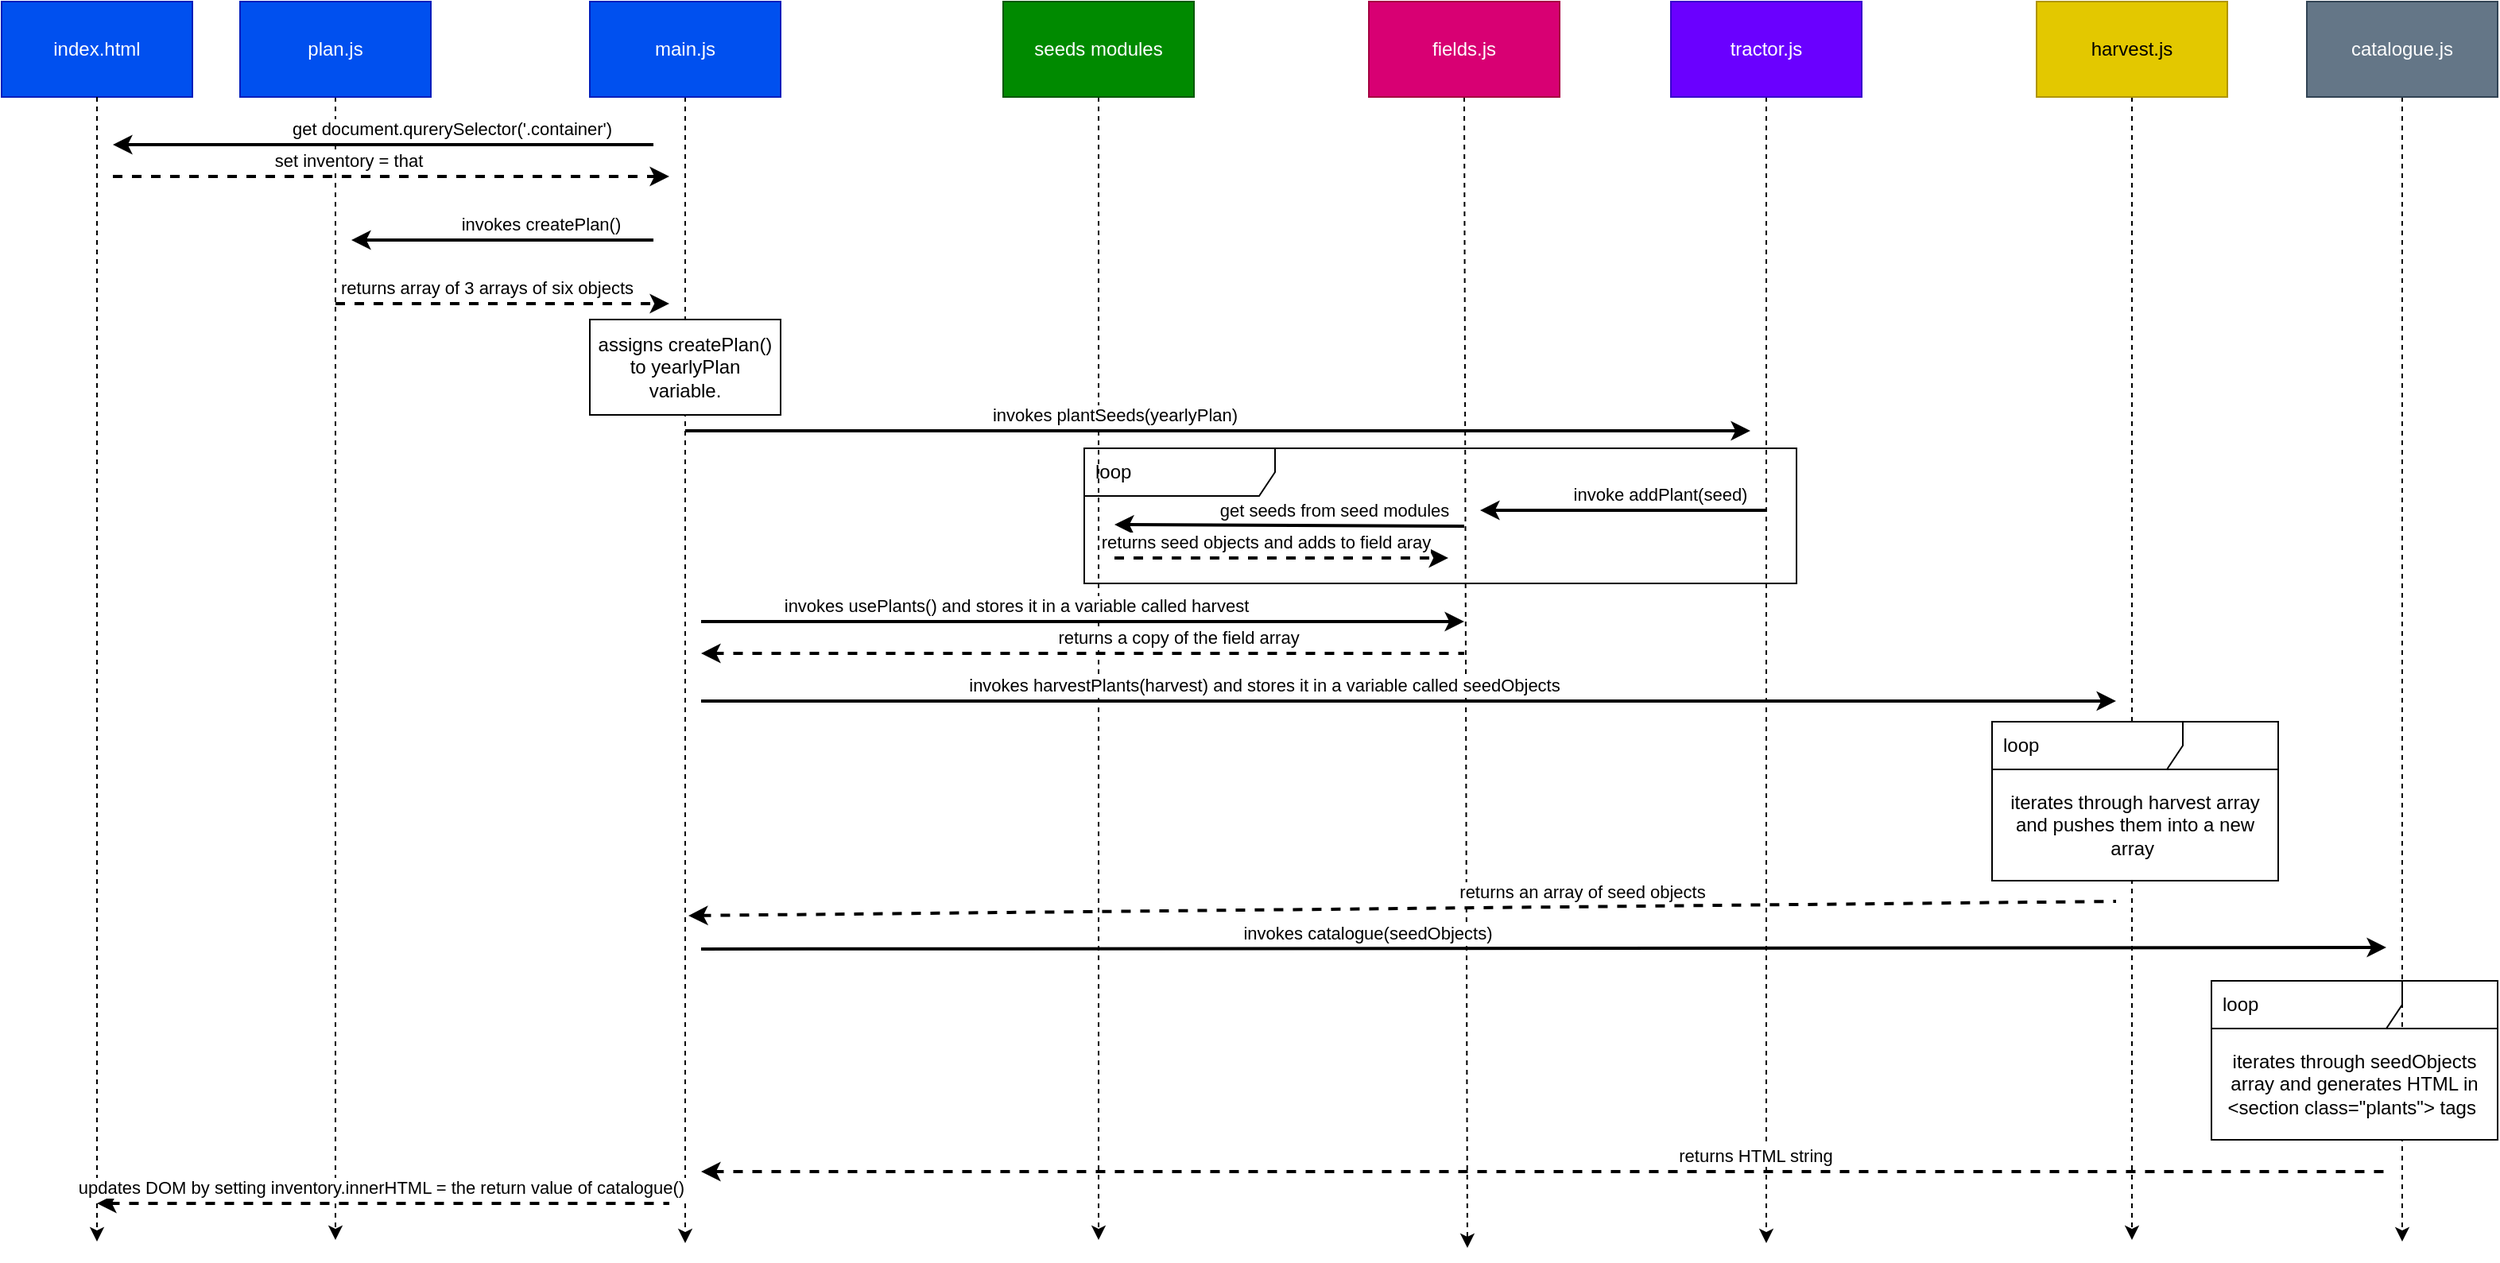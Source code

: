 <mxfile>
    <diagram id="iJGw4jsReiEw2UTPGHEi" name="Page-1">
        <mxGraphModel dx="3499" dy="1139" grid="0" gridSize="10" guides="1" tooltips="1" connect="1" arrows="1" fold="1" page="1" pageScale="1" pageWidth="850" pageHeight="1100" math="0" shadow="0">
            <root>
                <mxCell id="0"/>
                <mxCell id="1" parent="0"/>
                <mxCell id="63" value="" style="group" parent="1" vertex="1" connectable="0">
                    <mxGeometry x="-49" y="351" width="448" height="85" as="geometry"/>
                </mxCell>
                <mxCell id="64" value="loop" style="shape=umlFrame;whiteSpace=wrap;html=1;width=120;height=30;boundedLbl=1;verticalAlign=middle;align=left;spacingLeft=5;" parent="63" vertex="1">
                    <mxGeometry width="448" height="85" as="geometry"/>
                </mxCell>
                <mxCell id="11" style="edgeStyle=none;html=1;exitX=0.5;exitY=1;exitDx=0;exitDy=0;dashed=1;" parent="1" source="2" edge="1">
                    <mxGeometry relative="1" as="geometry">
                        <mxPoint x="-300" y="851" as="targetPoint"/>
                    </mxGeometry>
                </mxCell>
                <mxCell id="2" value="main.js" style="whiteSpace=wrap;html=1;fillColor=#0050ef;fontColor=#ffffff;strokeColor=#001DBC;" parent="1" vertex="1">
                    <mxGeometry x="-360" y="70" width="120" height="60" as="geometry"/>
                </mxCell>
                <mxCell id="14" style="edgeStyle=none;html=1;exitX=0.5;exitY=1;exitDx=0;exitDy=0;dashed=1;" parent="1" source="3" edge="1">
                    <mxGeometry relative="1" as="geometry">
                        <mxPoint x="192" y="854" as="targetPoint"/>
                    </mxGeometry>
                </mxCell>
                <mxCell id="3" value="fields.js" style="whiteSpace=wrap;html=1;fillColor=#d80073;fontColor=#ffffff;strokeColor=#A50040;" parent="1" vertex="1">
                    <mxGeometry x="130" y="70" width="120" height="60" as="geometry"/>
                </mxCell>
                <mxCell id="15" style="edgeStyle=none;html=1;exitX=0.5;exitY=1;exitDx=0;exitDy=0;dashed=1;" parent="1" source="4" edge="1">
                    <mxGeometry relative="1" as="geometry">
                        <mxPoint x="380" y="851" as="targetPoint"/>
                    </mxGeometry>
                </mxCell>
                <mxCell id="4" value="tractor.js" style="whiteSpace=wrap;html=1;fillColor=#6a00ff;fontColor=#ffffff;strokeColor=#3700CC;" parent="1" vertex="1">
                    <mxGeometry x="320" y="70" width="120" height="60" as="geometry"/>
                </mxCell>
                <mxCell id="16" style="edgeStyle=none;html=1;exitX=0.5;exitY=1;exitDx=0;exitDy=0;dashed=1;" parent="1" source="5" edge="1">
                    <mxGeometry relative="1" as="geometry">
                        <mxPoint x="610" y="849" as="targetPoint"/>
                    </mxGeometry>
                </mxCell>
                <mxCell id="5" value="harvest.js" style="whiteSpace=wrap;html=1;fillColor=#e3c800;fontColor=#000000;strokeColor=#B09500;" parent="1" vertex="1">
                    <mxGeometry x="550" y="70" width="120" height="60" as="geometry"/>
                </mxCell>
                <mxCell id="17" style="edgeStyle=none;html=1;exitX=0.5;exitY=1;exitDx=0;exitDy=0;dashed=1;" parent="1" source="6" edge="1">
                    <mxGeometry relative="1" as="geometry">
                        <mxPoint x="780" y="850" as="targetPoint"/>
                    </mxGeometry>
                </mxCell>
                <mxCell id="6" value="catalogue.js" style="whiteSpace=wrap;html=1;fillColor=#647687;fontColor=#ffffff;strokeColor=#314354;" parent="1" vertex="1">
                    <mxGeometry x="720" y="70" width="120" height="60" as="geometry"/>
                </mxCell>
                <mxCell id="12" style="edgeStyle=none;html=1;exitX=0.5;exitY=1;exitDx=0;exitDy=0;dashed=1;" parent="1" source="7" edge="1">
                    <mxGeometry relative="1" as="geometry">
                        <mxPoint x="-520" y="849" as="targetPoint"/>
                    </mxGeometry>
                </mxCell>
                <mxCell id="7" value="plan.js" style="whiteSpace=wrap;html=1;fillColor=#0050ef;fontColor=#ffffff;strokeColor=#001DBC;" parent="1" vertex="1">
                    <mxGeometry x="-580" y="70" width="120" height="60" as="geometry"/>
                </mxCell>
                <mxCell id="13" style="edgeStyle=none;html=1;exitX=0.5;exitY=1;exitDx=0;exitDy=0;dashed=1;" parent="1" source="10" edge="1">
                    <mxGeometry relative="1" as="geometry">
                        <mxPoint x="-40" y="849" as="targetPoint"/>
                    </mxGeometry>
                </mxCell>
                <mxCell id="10" value="seeds modules" style="whiteSpace=wrap;html=1;fillColor=#008a00;fontColor=#ffffff;strokeColor=#005700;" parent="1" vertex="1">
                    <mxGeometry x="-100" y="70" width="120" height="60" as="geometry"/>
                </mxCell>
                <mxCell id="18" value="" style="edgeStyle=none;orthogonalLoop=1;jettySize=auto;html=1;strokeWidth=2;startArrow=classic;startFill=1;endArrow=none;endFill=0;" parent="1" edge="1">
                    <mxGeometry width="80" relative="1" as="geometry">
                        <mxPoint x="-510" y="220" as="sourcePoint"/>
                        <mxPoint x="-320" y="220" as="targetPoint"/>
                        <Array as="points"/>
                    </mxGeometry>
                </mxCell>
                <mxCell id="19" value="invokes createPlan()" style="edgeLabel;html=1;align=center;verticalAlign=middle;resizable=0;points=[];" parent="18" vertex="1" connectable="0">
                    <mxGeometry x="0.251" y="-3" relative="1" as="geometry">
                        <mxPoint y="-13" as="offset"/>
                    </mxGeometry>
                </mxCell>
                <mxCell id="20" value="" style="edgeStyle=none;orthogonalLoop=1;jettySize=auto;html=1;strokeWidth=2;startArrow=none;startFill=0;endArrow=classic;endFill=1;dashed=1;" parent="1" edge="1">
                    <mxGeometry width="80" relative="1" as="geometry">
                        <mxPoint x="-520" y="260" as="sourcePoint"/>
                        <mxPoint x="-310" y="260" as="targetPoint"/>
                        <Array as="points"/>
                    </mxGeometry>
                </mxCell>
                <mxCell id="21" value="returns array of 3 arrays of six objects" style="edgeLabel;html=1;align=center;verticalAlign=middle;resizable=0;points=[];" parent="20" vertex="1" connectable="0">
                    <mxGeometry x="-0.239" y="1" relative="1" as="geometry">
                        <mxPoint x="15" y="-9" as="offset"/>
                    </mxGeometry>
                </mxCell>
                <mxCell id="23" value="assigns createPlan() to yearlyPlan variable." style="rounded=0;whiteSpace=wrap;html=1;" parent="1" vertex="1">
                    <mxGeometry x="-360" y="270" width="120" height="60" as="geometry"/>
                </mxCell>
                <mxCell id="24" value="" style="edgeStyle=none;orthogonalLoop=1;jettySize=auto;html=1;strokeWidth=2;startArrow=none;startFill=0;endArrow=classic;endFill=1;" parent="1" edge="1">
                    <mxGeometry width="80" relative="1" as="geometry">
                        <mxPoint x="-300" y="340" as="sourcePoint"/>
                        <mxPoint x="370" y="340" as="targetPoint"/>
                        <Array as="points"/>
                    </mxGeometry>
                </mxCell>
                <mxCell id="25" value="invokes plantSeeds(yearlyPlan)" style="edgeLabel;html=1;align=center;verticalAlign=middle;resizable=0;points=[];" parent="24" vertex="1" connectable="0">
                    <mxGeometry x="-0.239" y="1" relative="1" as="geometry">
                        <mxPoint x="15" y="-9" as="offset"/>
                    </mxGeometry>
                </mxCell>
                <mxCell id="26" value="" style="edgeStyle=none;orthogonalLoop=1;jettySize=auto;html=1;strokeWidth=2;startArrow=classic;startFill=1;endArrow=none;endFill=0;" parent="1" edge="1">
                    <mxGeometry width="80" relative="1" as="geometry">
                        <mxPoint x="-30" y="399" as="sourcePoint"/>
                        <mxPoint x="190" y="400" as="targetPoint"/>
                        <Array as="points"/>
                    </mxGeometry>
                </mxCell>
                <mxCell id="27" value="get seeds from seed modules" style="edgeLabel;html=1;align=center;verticalAlign=middle;resizable=0;points=[];" parent="26" vertex="1" connectable="0">
                    <mxGeometry x="0.251" y="-3" relative="1" as="geometry">
                        <mxPoint y="-13" as="offset"/>
                    </mxGeometry>
                </mxCell>
                <mxCell id="30" value="" style="edgeStyle=none;orthogonalLoop=1;jettySize=auto;html=1;strokeWidth=2;startArrow=classic;startFill=1;endArrow=none;endFill=0;" parent="1" edge="1">
                    <mxGeometry width="80" relative="1" as="geometry">
                        <mxPoint x="200" y="390" as="sourcePoint"/>
                        <mxPoint x="380" y="390" as="targetPoint"/>
                        <Array as="points"/>
                    </mxGeometry>
                </mxCell>
                <mxCell id="31" value="invoke addPlant(seed)" style="edgeLabel;html=1;align=center;verticalAlign=middle;resizable=0;points=[];" parent="30" vertex="1" connectable="0">
                    <mxGeometry x="0.251" y="-3" relative="1" as="geometry">
                        <mxPoint y="-13" as="offset"/>
                    </mxGeometry>
                </mxCell>
                <mxCell id="32" value="" style="edgeStyle=none;orthogonalLoop=1;jettySize=auto;html=1;strokeWidth=2;startArrow=none;startFill=0;endArrow=classic;endFill=1;dashed=1;" parent="1" edge="1">
                    <mxGeometry width="80" relative="1" as="geometry">
                        <mxPoint x="-30" y="420" as="sourcePoint"/>
                        <mxPoint x="180" y="420" as="targetPoint"/>
                        <Array as="points"/>
                    </mxGeometry>
                </mxCell>
                <mxCell id="33" value="returns seed objects and adds to field aray" style="edgeLabel;html=1;align=center;verticalAlign=middle;resizable=0;points=[];" parent="32" vertex="1" connectable="0">
                    <mxGeometry x="-0.239" y="1" relative="1" as="geometry">
                        <mxPoint x="15" y="-9" as="offset"/>
                    </mxGeometry>
                </mxCell>
                <mxCell id="37" value="" style="edgeStyle=none;orthogonalLoop=1;jettySize=auto;html=1;strokeWidth=2;startArrow=none;startFill=0;endArrow=classic;endFill=1;" parent="1" edge="1">
                    <mxGeometry width="80" relative="1" as="geometry">
                        <mxPoint x="-290" y="460" as="sourcePoint"/>
                        <mxPoint x="190" y="460" as="targetPoint"/>
                        <Array as="points"/>
                    </mxGeometry>
                </mxCell>
                <mxCell id="38" value="invokes usePlants() and stores it in a variable called harvest" style="edgeLabel;html=1;align=center;verticalAlign=middle;resizable=0;points=[];" parent="37" vertex="1" connectable="0">
                    <mxGeometry x="-0.239" y="1" relative="1" as="geometry">
                        <mxPoint x="15" y="-9" as="offset"/>
                    </mxGeometry>
                </mxCell>
                <mxCell id="39" value="" style="edgeStyle=none;orthogonalLoop=1;jettySize=auto;html=1;strokeWidth=2;startArrow=classic;startFill=1;endArrow=none;endFill=0;dashed=1;" parent="1" edge="1">
                    <mxGeometry width="80" relative="1" as="geometry">
                        <mxPoint x="-290" y="480" as="sourcePoint"/>
                        <mxPoint x="190" y="480" as="targetPoint"/>
                        <Array as="points"/>
                    </mxGeometry>
                </mxCell>
                <mxCell id="40" value="returns a copy of the field array" style="edgeLabel;html=1;align=center;verticalAlign=middle;resizable=0;points=[];" parent="39" vertex="1" connectable="0">
                    <mxGeometry x="0.251" y="-3" relative="1" as="geometry">
                        <mxPoint y="-13" as="offset"/>
                    </mxGeometry>
                </mxCell>
                <mxCell id="42" value="" style="edgeStyle=none;orthogonalLoop=1;jettySize=auto;html=1;strokeWidth=2;startArrow=none;startFill=0;endArrow=classic;endFill=1;" parent="1" edge="1">
                    <mxGeometry width="80" relative="1" as="geometry">
                        <mxPoint x="-290" y="510.0" as="sourcePoint"/>
                        <mxPoint x="600" y="510" as="targetPoint"/>
                        <Array as="points"/>
                    </mxGeometry>
                </mxCell>
                <mxCell id="43" value="invokes harvestPlants(harvest) and stores it in a variable called seedObjects" style="edgeLabel;html=1;align=center;verticalAlign=middle;resizable=0;points=[];" parent="42" vertex="1" connectable="0">
                    <mxGeometry x="-0.239" y="1" relative="1" as="geometry">
                        <mxPoint x="15" y="-9" as="offset"/>
                    </mxGeometry>
                </mxCell>
                <mxCell id="44" value="" style="edgeStyle=none;orthogonalLoop=1;jettySize=auto;html=1;strokeWidth=2;startArrow=classic;startFill=1;endArrow=none;endFill=0;dashed=1;" parent="1" edge="1">
                    <mxGeometry width="80" relative="1" as="geometry">
                        <mxPoint x="-298" y="645" as="sourcePoint"/>
                        <mxPoint x="600" y="636" as="targetPoint"/>
                        <Array as="points"/>
                    </mxGeometry>
                </mxCell>
                <mxCell id="45" value="returns an array of seed objects" style="edgeLabel;html=1;align=center;verticalAlign=middle;resizable=0;points=[];" parent="44" vertex="1" connectable="0">
                    <mxGeometry x="0.251" y="-3" relative="1" as="geometry">
                        <mxPoint y="-13" as="offset"/>
                    </mxGeometry>
                </mxCell>
                <mxCell id="46" value="" style="edgeStyle=none;orthogonalLoop=1;jettySize=auto;html=1;strokeWidth=2;startArrow=none;startFill=0;endArrow=classic;endFill=1;" parent="1" edge="1">
                    <mxGeometry width="80" relative="1" as="geometry">
                        <mxPoint x="-290" y="666" as="sourcePoint"/>
                        <mxPoint x="770" y="665" as="targetPoint"/>
                        <Array as="points"/>
                    </mxGeometry>
                </mxCell>
                <mxCell id="47" value="invokes catalogue(seedObjects)" style="edgeLabel;html=1;align=center;verticalAlign=middle;resizable=0;points=[];" parent="46" vertex="1" connectable="0">
                    <mxGeometry x="-0.239" y="1" relative="1" as="geometry">
                        <mxPoint x="15" y="-9" as="offset"/>
                    </mxGeometry>
                </mxCell>
                <mxCell id="48" value="index.html" style="whiteSpace=wrap;html=1;fillColor=#0050ef;fontColor=#ffffff;strokeColor=#001DBC;" parent="1" vertex="1">
                    <mxGeometry x="-730" y="70" width="120" height="60" as="geometry"/>
                </mxCell>
                <mxCell id="49" style="edgeStyle=none;html=1;exitX=0.5;exitY=1;exitDx=0;exitDy=0;dashed=1;" parent="1" source="48" edge="1">
                    <mxGeometry relative="1" as="geometry">
                        <mxPoint x="-670" y="850" as="targetPoint"/>
                    </mxGeometry>
                </mxCell>
                <mxCell id="50" value="" style="edgeStyle=none;orthogonalLoop=1;jettySize=auto;html=1;strokeWidth=2;startArrow=classic;startFill=1;endArrow=none;endFill=0;" parent="1" edge="1">
                    <mxGeometry width="80" relative="1" as="geometry">
                        <mxPoint x="-660" y="160" as="sourcePoint"/>
                        <mxPoint x="-320" y="160" as="targetPoint"/>
                        <Array as="points"/>
                    </mxGeometry>
                </mxCell>
                <mxCell id="51" value="get document.qurerySelector('.container')" style="edgeLabel;html=1;align=center;verticalAlign=middle;resizable=0;points=[];" parent="50" vertex="1" connectable="0">
                    <mxGeometry x="0.251" y="-3" relative="1" as="geometry">
                        <mxPoint y="-13" as="offset"/>
                    </mxGeometry>
                </mxCell>
                <mxCell id="52" value="" style="edgeStyle=none;orthogonalLoop=1;jettySize=auto;html=1;strokeWidth=2;startArrow=none;startFill=0;endArrow=classic;endFill=1;dashed=1;" parent="1" edge="1">
                    <mxGeometry width="80" relative="1" as="geometry">
                        <mxPoint x="-660" y="180.0" as="sourcePoint"/>
                        <mxPoint x="-310" y="180" as="targetPoint"/>
                        <Array as="points"/>
                    </mxGeometry>
                </mxCell>
                <mxCell id="53" value="set inventory = that" style="edgeLabel;html=1;align=center;verticalAlign=middle;resizable=0;points=[];" parent="52" vertex="1" connectable="0">
                    <mxGeometry x="-0.239" y="1" relative="1" as="geometry">
                        <mxPoint x="15" y="-9" as="offset"/>
                    </mxGeometry>
                </mxCell>
                <mxCell id="54" value="" style="edgeStyle=none;orthogonalLoop=1;jettySize=auto;html=1;strokeWidth=2;startArrow=classic;startFill=1;endArrow=none;endFill=0;dashed=1;" parent="1" edge="1">
                    <mxGeometry width="80" relative="1" as="geometry">
                        <mxPoint x="-290" y="806" as="sourcePoint"/>
                        <mxPoint x="770" y="806" as="targetPoint"/>
                        <Array as="points"/>
                    </mxGeometry>
                </mxCell>
                <mxCell id="55" value="returns HTML string" style="edgeLabel;html=1;align=center;verticalAlign=middle;resizable=0;points=[];" parent="54" vertex="1" connectable="0">
                    <mxGeometry x="0.251" y="-3" relative="1" as="geometry">
                        <mxPoint y="-13" as="offset"/>
                    </mxGeometry>
                </mxCell>
                <mxCell id="56" value="" style="edgeStyle=none;orthogonalLoop=1;jettySize=auto;html=1;strokeWidth=2;startArrow=classic;startFill=1;endArrow=none;endFill=0;dashed=1;" parent="1" edge="1">
                    <mxGeometry width="80" relative="1" as="geometry">
                        <mxPoint x="-670" y="826" as="sourcePoint"/>
                        <mxPoint x="-310" y="826" as="targetPoint"/>
                        <Array as="points"/>
                    </mxGeometry>
                </mxCell>
                <mxCell id="57" value="updates DOM by setting inventory.innerHTML = the return value of catalogue()&amp;nbsp;" style="edgeLabel;html=1;align=center;verticalAlign=middle;resizable=0;points=[];" parent="56" vertex="1" connectable="0">
                    <mxGeometry x="0.251" y="-3" relative="1" as="geometry">
                        <mxPoint x="-45" y="-13" as="offset"/>
                    </mxGeometry>
                </mxCell>
                <mxCell id="59" value="" style="group" parent="1" vertex="1" connectable="0">
                    <mxGeometry x="660" y="686" width="180" height="100" as="geometry"/>
                </mxCell>
                <mxCell id="36" value="loop" style="shape=umlFrame;whiteSpace=wrap;html=1;width=120;height=30;boundedLbl=1;verticalAlign=middle;align=left;spacingLeft=5;" parent="59" vertex="1">
                    <mxGeometry width="180" height="100" as="geometry"/>
                </mxCell>
                <mxCell id="58" value="iterates through seedObjects array and generates HTML in &amp;lt;section class=&quot;plants&quot;&amp;gt; tags&amp;nbsp;" style="rounded=0;whiteSpace=wrap;html=1;" parent="59" vertex="1">
                    <mxGeometry y="30" width="180" height="70" as="geometry"/>
                </mxCell>
                <mxCell id="66" value="" style="group" parent="1" vertex="1" connectable="0">
                    <mxGeometry x="522" y="523" width="180" height="100" as="geometry"/>
                </mxCell>
                <mxCell id="67" value="loop" style="shape=umlFrame;whiteSpace=wrap;html=1;width=120;height=30;boundedLbl=1;verticalAlign=middle;align=left;spacingLeft=5;" parent="66" vertex="1">
                    <mxGeometry width="180" height="100" as="geometry"/>
                </mxCell>
                <mxCell id="68" value="iterates through harvest array and pushes them into a new array&amp;nbsp;" style="rounded=0;whiteSpace=wrap;html=1;" parent="66" vertex="1">
                    <mxGeometry y="30" width="180" height="70" as="geometry"/>
                </mxCell>
            </root>
        </mxGraphModel>
    </diagram>
</mxfile>